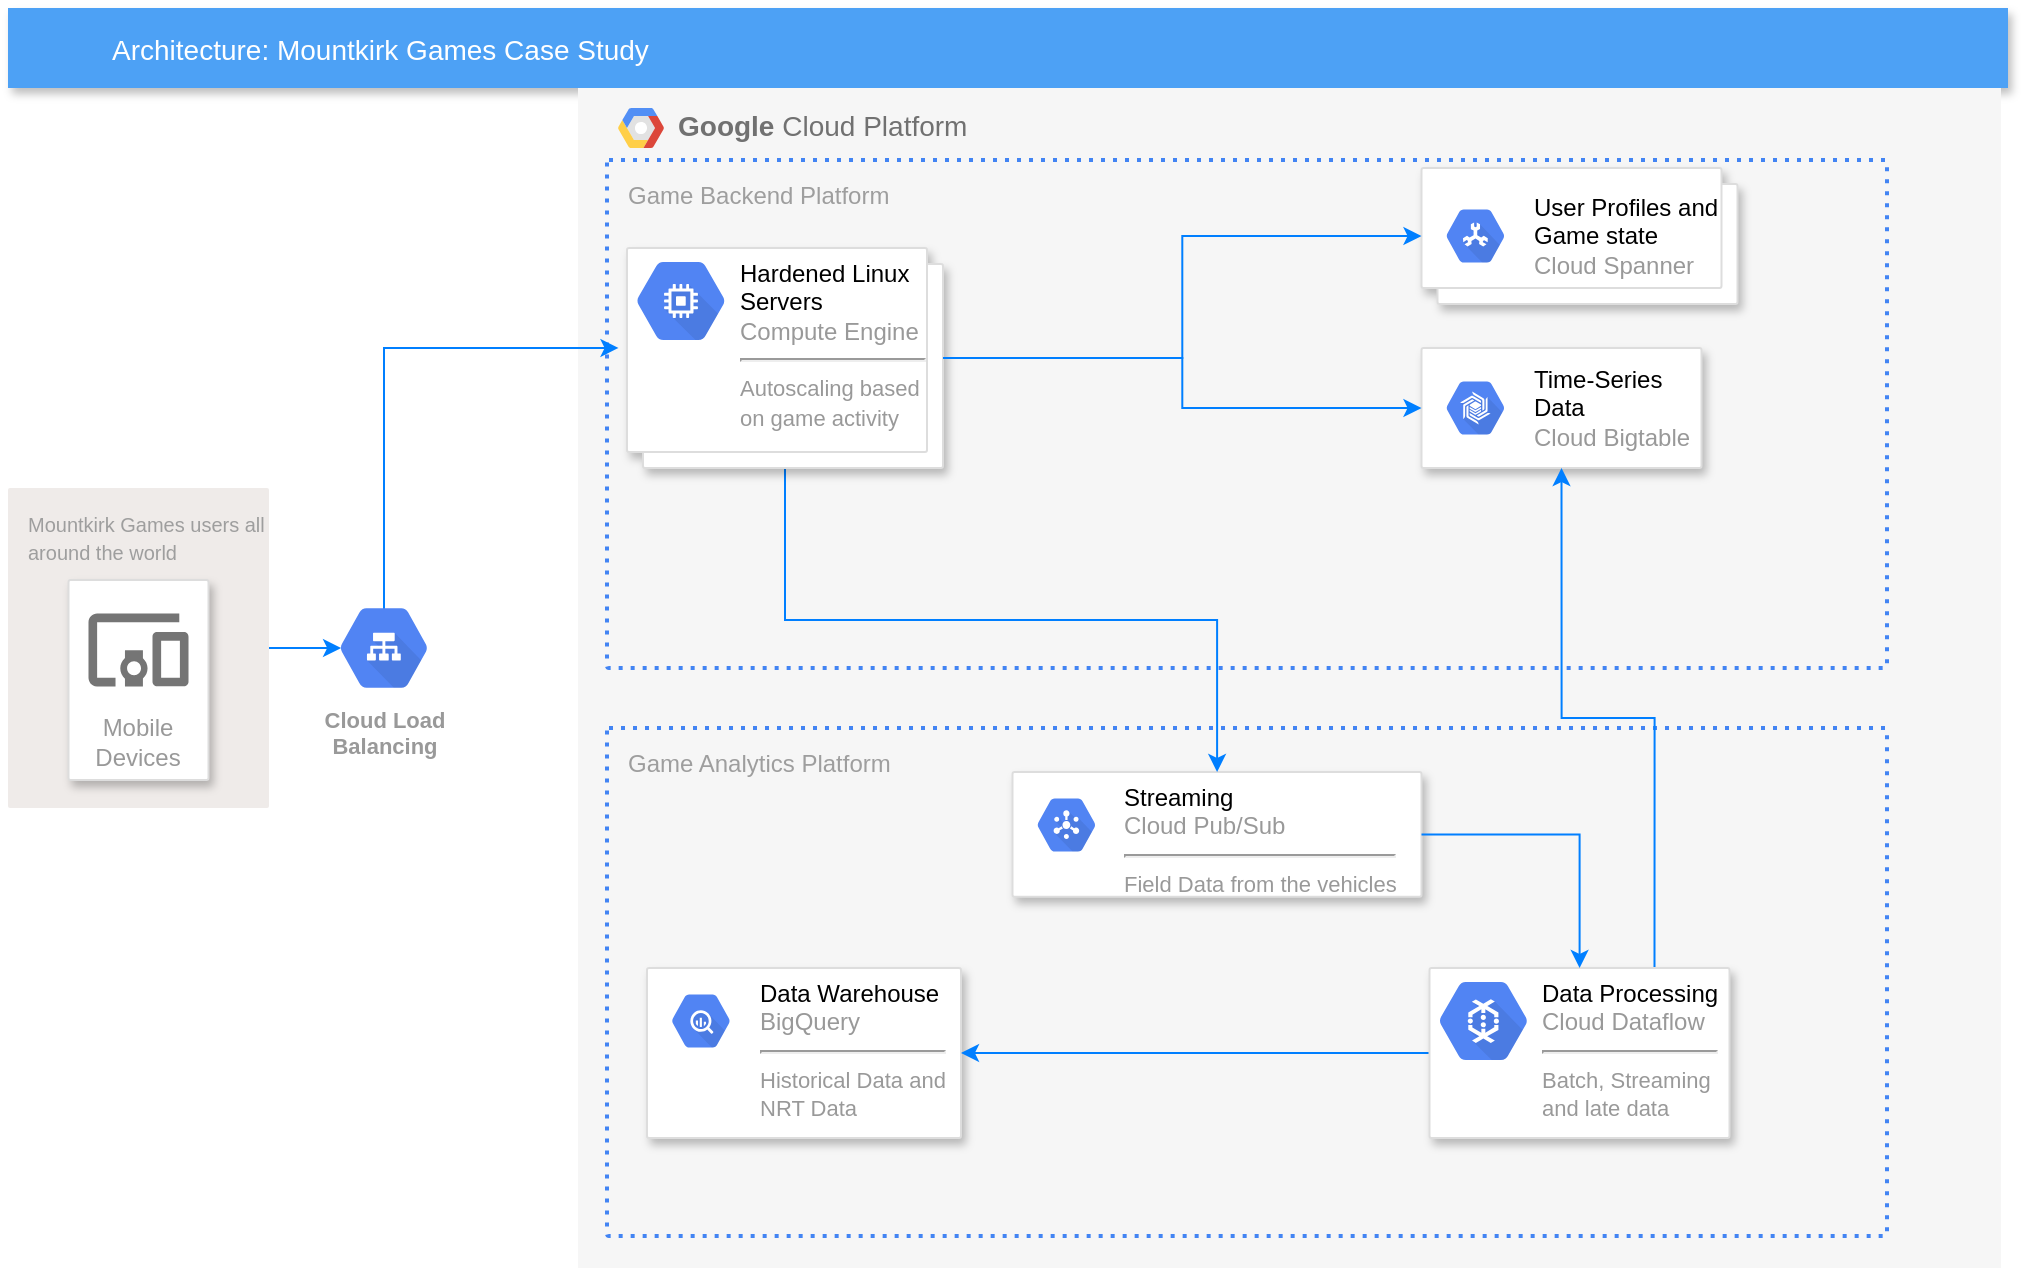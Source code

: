 <mxfile version="13.1.14" type="github">
  <diagram id="d1ab7348-05c3-a1e3-ca4d-12c340fd6b49" name="Page-1">
    <mxGraphModel dx="946" dy="565" grid="1" gridSize="10" guides="1" tooltips="1" connect="1" arrows="1" fold="1" page="1" pageScale="1" pageWidth="1169" pageHeight="827" background="#ffffff" math="0" shadow="0">
      <root>
        <mxCell id="0" />
        <mxCell id="1" parent="0" />
        <mxCell id="407" style="edgeStyle=orthogonalEdgeStyle;rounded=0;html=1;dashed=0;labelBackgroundColor=none;startArrow=none;startFill=0;startSize=4;endArrow=blockThin;endFill=1;endSize=4;strokeColor=#4284F3;strokeWidth=2;fontSize=12;" parent="1" edge="1">
          <mxGeometry relative="1" as="geometry">
            <Array as="points">
              <mxPoint x="648.5" y="550" />
              <mxPoint x="648.5" y="235" />
            </Array>
            <mxPoint x="680.5" y="235" as="targetPoint" />
          </mxGeometry>
        </mxCell>
        <mxCell id="409" style="edgeStyle=orthogonalEdgeStyle;rounded=0;html=1;dashed=0;labelBackgroundColor=none;startArrow=none;startFill=0;startSize=4;endArrow=blockThin;endFill=1;endSize=4;strokeColor=#4284F3;strokeWidth=2;fontSize=12;" parent="1" edge="1">
          <mxGeometry relative="1" as="geometry">
            <mxPoint x="759.5" y="200" as="sourcePoint" />
          </mxGeometry>
        </mxCell>
        <mxCell id="xwxbCeUritOEieoB_8Dk-433" value="Architecture: Mountkirk Games Case Study" style="fillColor=#4DA1F5;strokeColor=none;shadow=1;gradientColor=none;fontSize=14;align=left;spacingLeft=50;fontColor=#ffffff;" parent="1" vertex="1">
          <mxGeometry x="45" width="1000" height="40" as="geometry" />
        </mxCell>
        <mxCell id="isCxg0S9MCMh4zA0xf7g-409" value="" style="group" parent="1" vertex="1" connectable="0">
          <mxGeometry x="45" y="240" width="130.5" height="160" as="geometry" />
        </mxCell>
        <mxCell id="340" value="&lt;font style=&quot;font-size: 10px&quot;&gt;Mountkirk Games users all&lt;br&gt;around the world&lt;br&gt;&lt;/font&gt;" style="rounded=1;absoluteArcSize=1;arcSize=2;html=1;strokeColor=none;gradientColor=none;shadow=0;dashed=0;fontSize=12;fontColor=#9E9E9E;align=left;verticalAlign=top;spacing=10;spacingTop=-4;fillColor=#EFEBE9;" parent="isCxg0S9MCMh4zA0xf7g-409" vertex="1">
          <mxGeometry width="130.5" height="160" as="geometry" />
        </mxCell>
        <mxCell id="xwxbCeUritOEieoB_8Dk-444" value="Mobile Devices" style="strokeColor=#dddddd;shadow=1;strokeWidth=1;rounded=1;absoluteArcSize=1;arcSize=2;labelPosition=center;verticalLabelPosition=middle;align=center;verticalAlign=bottom;spacingLeft=0;fontColor=#999999;fontSize=12;whiteSpace=wrap;spacingBottom=2;" parent="isCxg0S9MCMh4zA0xf7g-409" vertex="1">
          <mxGeometry x="30.25" y="46" width="70" height="100" as="geometry" />
        </mxCell>
        <mxCell id="xwxbCeUritOEieoB_8Dk-445" value="" style="dashed=0;connectable=0;html=1;fillColor=#757575;strokeColor=none;shape=mxgraph.gcp2.mobile_devices;part=1;" parent="xwxbCeUritOEieoB_8Dk-444" vertex="1">
          <mxGeometry x="0.5" width="50" height="36.5" relative="1" as="geometry">
            <mxPoint x="-25" y="16.75" as="offset" />
          </mxGeometry>
        </mxCell>
        <mxCell id="oC8XXLY1Rj8nTh44MOHi-439" value="" style="group" vertex="1" connectable="0" parent="1">
          <mxGeometry x="330" y="40" width="711.5" height="590" as="geometry" />
        </mxCell>
        <mxCell id="2" value="&lt;b&gt;Google &lt;/b&gt;Cloud Platform" style="fillColor=#F6F6F6;strokeColor=none;shadow=0;gradientColor=none;fontSize=14;align=left;spacing=10;fontColor=#717171;9E9E9E;verticalAlign=top;spacingTop=-4;fontStyle=0;spacingLeft=40;html=1;" parent="oC8XXLY1Rj8nTh44MOHi-439" vertex="1">
          <mxGeometry width="711.5" height="590" as="geometry" />
        </mxCell>
        <mxCell id="3" value="" style="shape=mxgraph.gcp2.google_cloud_platform;fillColor=#F6F6F6;strokeColor=none;shadow=0;gradientColor=none;" parent="2" vertex="1">
          <mxGeometry width="23" height="20" relative="1" as="geometry">
            <mxPoint x="20" y="10" as="offset" />
          </mxGeometry>
        </mxCell>
        <mxCell id="oC8XXLY1Rj8nTh44MOHi-413" value="Game Backend Platform" style="rounded=1;absoluteArcSize=1;arcSize=2;html=1;strokeColor=#4284F3;gradientColor=none;shadow=0;dashed=1;fontSize=12;fontColor=#9E9E9E;align=left;verticalAlign=top;spacing=10;spacingTop=-4;fillColor=none;dashPattern=1 2;strokeWidth=2;" vertex="1" parent="2">
          <mxGeometry x="14.5" y="36" width="640" height="254" as="geometry" />
        </mxCell>
        <mxCell id="oC8XXLY1Rj8nTh44MOHi-416" value="Game Analytics Platform" style="rounded=1;absoluteArcSize=1;arcSize=2;html=1;strokeColor=#4284F3;gradientColor=none;shadow=0;dashed=1;fontSize=12;fontColor=#9E9E9E;align=left;verticalAlign=top;spacing=10;spacingTop=-4;fillColor=none;dashPattern=1 2;strokeWidth=2;" vertex="1" parent="2">
          <mxGeometry x="14.5" y="320" width="640" height="254" as="geometry" />
        </mxCell>
        <mxCell id="oC8XXLY1Rj8nTh44MOHi-414" value="" style="strokeColor=#dddddd;fillColor=#ffffff;shadow=1;strokeWidth=1;rounded=1;absoluteArcSize=1;arcSize=2;fontSize=12;fontColor=#9E9E9E;align=center;html=1;" vertex="1" parent="oC8XXLY1Rj8nTh44MOHi-439">
          <mxGeometry x="217.25" y="342" width="204.5" height="62.4" as="geometry" />
        </mxCell>
        <mxCell id="oC8XXLY1Rj8nTh44MOHi-415" value="&lt;font color=&quot;#000000&quot;&gt;Streaming&lt;/font&gt;&lt;br&gt;Cloud Pub/Sub&lt;hr&gt;&lt;span style=&quot;font-size: 11px&quot;&gt;Field Data from&amp;nbsp;&lt;/span&gt;&lt;font style=&quot;font-size: 11px&quot;&gt;the vehicles&lt;/font&gt;" style="dashed=0;connectable=0;html=1;fillColor=#5184F3;strokeColor=none;shape=mxgraph.gcp2.hexIcon;prIcon=cloud_pubsub;part=1;labelPosition=right;verticalLabelPosition=middle;align=left;verticalAlign=top;spacingLeft=5;fontColor=#999999;fontSize=12;spacingTop=-8;" vertex="1" parent="oC8XXLY1Rj8nTh44MOHi-414">
          <mxGeometry width="44" height="39" relative="1" as="geometry">
            <mxPoint x="5" y="7" as="offset" />
          </mxGeometry>
        </mxCell>
        <mxCell id="oC8XXLY1Rj8nTh44MOHi-426" style="edgeStyle=orthogonalEdgeStyle;rounded=0;orthogonalLoop=1;jettySize=auto;html=1;strokeColor=#007FFF;exitX=0.5;exitY=1;exitDx=0;exitDy=0;" edge="1" parent="oC8XXLY1Rj8nTh44MOHi-439" source="oC8XXLY1Rj8nTh44MOHi-417" target="oC8XXLY1Rj8nTh44MOHi-414">
          <mxGeometry relative="1" as="geometry" />
        </mxCell>
        <mxCell id="oC8XXLY1Rj8nTh44MOHi-417" value="" style="shape=mxgraph.gcp2.doubleRect;strokeColor=#dddddd;shadow=1;strokeWidth=1;" vertex="1" parent="oC8XXLY1Rj8nTh44MOHi-439">
          <mxGeometry x="24.5" y="80" width="158" height="110" as="geometry" />
        </mxCell>
        <mxCell id="oC8XXLY1Rj8nTh44MOHi-418" value="&lt;font color=&quot;#000000&quot;&gt;Hardened Linux &lt;br&gt;Servers&lt;br&gt;&lt;/font&gt;Compute Engine&lt;hr&gt;&lt;font style=&quot;font-size: 11px&quot;&gt;Autoscaling based&amp;nbsp;&lt;br&gt;on game activity&lt;br&gt;&lt;/font&gt;" style="dashed=0;connectable=0;html=1;fillColor=#5184F3;strokeColor=none;shape=mxgraph.gcp2.compute_engine;part=1;labelPosition=right;verticalLabelPosition=middle;align=left;verticalAlign=top;spacingLeft=5;fontColor=#999999;fontSize=12;spacingTop=-8;" vertex="1" parent="oC8XXLY1Rj8nTh44MOHi-417">
          <mxGeometry width="44" height="39" relative="1" as="geometry">
            <mxPoint x="5" y="7" as="offset" />
          </mxGeometry>
        </mxCell>
        <mxCell id="oC8XXLY1Rj8nTh44MOHi-422" value="" style="shape=mxgraph.gcp2.doubleRect;strokeColor=#dddddd;shadow=1;strokeWidth=1;" vertex="1" parent="oC8XXLY1Rj8nTh44MOHi-439">
          <mxGeometry x="421.75" y="40" width="158" height="68" as="geometry" />
        </mxCell>
        <mxCell id="oC8XXLY1Rj8nTh44MOHi-423" value="&lt;font color=&quot;#000000&quot;&gt;User Profiles and&lt;br&gt;Game state&lt;/font&gt;&lt;br&gt;Cloud Spanner" style="dashed=0;connectable=0;html=1;fillColor=#5184F3;strokeColor=none;shape=mxgraph.gcp2.hexIcon;prIcon=cloud_spanner;part=1;labelPosition=right;verticalLabelPosition=middle;align=left;verticalAlign=middle;spacingLeft=5;fontColor=#999999;fontSize=12;" vertex="1" parent="oC8XXLY1Rj8nTh44MOHi-422">
          <mxGeometry y="0.5" width="44" height="39" relative="1" as="geometry">
            <mxPoint x="5" y="-19.5" as="offset" />
          </mxGeometry>
        </mxCell>
        <mxCell id="oC8XXLY1Rj8nTh44MOHi-428" style="edgeStyle=orthogonalEdgeStyle;rounded=0;orthogonalLoop=1;jettySize=auto;html=1;strokeColor=#007FFF;" edge="1" parent="oC8XXLY1Rj8nTh44MOHi-439" source="oC8XXLY1Rj8nTh44MOHi-417" target="oC8XXLY1Rj8nTh44MOHi-422">
          <mxGeometry relative="1" as="geometry" />
        </mxCell>
        <mxCell id="oC8XXLY1Rj8nTh44MOHi-424" value="" style="strokeColor=#dddddd;fillColor=#ffffff;shadow=1;strokeWidth=1;rounded=1;absoluteArcSize=1;arcSize=2;fontSize=12;fontColor=#9E9E9E;align=center;html=1;" vertex="1" parent="oC8XXLY1Rj8nTh44MOHi-439">
          <mxGeometry x="34.5" y="440" width="157" height="85" as="geometry" />
        </mxCell>
        <mxCell id="oC8XXLY1Rj8nTh44MOHi-425" value="&lt;font color=&quot;#000000&quot;&gt;Data Warehouse&lt;/font&gt;&lt;br&gt;BigQuery&lt;hr&gt;&lt;font style=&quot;font-size: 11px&quot;&gt;Historical Data and&lt;br&gt;NRT Data&lt;br&gt;&lt;/font&gt;" style="dashed=0;connectable=0;html=1;fillColor=#5184F3;strokeColor=none;shape=mxgraph.gcp2.hexIcon;prIcon=bigquery;part=1;labelPosition=right;verticalLabelPosition=middle;align=left;verticalAlign=top;spacingLeft=5;fontColor=#999999;fontSize=12;spacingTop=-8;" vertex="1" parent="oC8XXLY1Rj8nTh44MOHi-424">
          <mxGeometry width="44" height="39" relative="1" as="geometry">
            <mxPoint x="5" y="7" as="offset" />
          </mxGeometry>
        </mxCell>
        <mxCell id="oC8XXLY1Rj8nTh44MOHi-429" value="" style="strokeColor=#dddddd;shadow=1;strokeWidth=1;rounded=1;absoluteArcSize=1;arcSize=2;" vertex="1" parent="oC8XXLY1Rj8nTh44MOHi-439">
          <mxGeometry x="421.75" y="130" width="140" height="60" as="geometry" />
        </mxCell>
        <mxCell id="oC8XXLY1Rj8nTh44MOHi-430" value="&lt;font color=&quot;#000000&quot;&gt;Time-Series&amp;nbsp;&lt;br&gt;Data&lt;/font&gt;&lt;br&gt;Cloud Bigtable" style="dashed=0;connectable=0;html=1;fillColor=#5184F3;strokeColor=none;shape=mxgraph.gcp2.hexIcon;prIcon=cloud_bigtable;part=1;labelPosition=right;verticalLabelPosition=middle;align=left;verticalAlign=middle;spacingLeft=5;fontColor=#999999;fontSize=12;" vertex="1" parent="oC8XXLY1Rj8nTh44MOHi-429">
          <mxGeometry y="0.5" width="44" height="39" relative="1" as="geometry">
            <mxPoint x="5" y="-19.5" as="offset" />
          </mxGeometry>
        </mxCell>
        <mxCell id="oC8XXLY1Rj8nTh44MOHi-431" style="edgeStyle=orthogonalEdgeStyle;rounded=0;orthogonalLoop=1;jettySize=auto;html=1;entryX=0;entryY=0.5;entryDx=0;entryDy=0;strokeColor=#007FFF;" edge="1" parent="oC8XXLY1Rj8nTh44MOHi-439" source="oC8XXLY1Rj8nTh44MOHi-417" target="oC8XXLY1Rj8nTh44MOHi-429">
          <mxGeometry relative="1" as="geometry" />
        </mxCell>
        <mxCell id="oC8XXLY1Rj8nTh44MOHi-436" style="edgeStyle=orthogonalEdgeStyle;rounded=0;orthogonalLoop=1;jettySize=auto;html=1;strokeColor=#007FFF;" edge="1" parent="oC8XXLY1Rj8nTh44MOHi-439" source="oC8XXLY1Rj8nTh44MOHi-433" target="oC8XXLY1Rj8nTh44MOHi-424">
          <mxGeometry relative="1" as="geometry" />
        </mxCell>
        <mxCell id="oC8XXLY1Rj8nTh44MOHi-437" style="edgeStyle=orthogonalEdgeStyle;rounded=0;orthogonalLoop=1;jettySize=auto;html=1;exitX=0.75;exitY=0;exitDx=0;exitDy=0;entryX=0.5;entryY=1;entryDx=0;entryDy=0;strokeColor=#007FFF;" edge="1" parent="oC8XXLY1Rj8nTh44MOHi-439" source="oC8XXLY1Rj8nTh44MOHi-433" target="oC8XXLY1Rj8nTh44MOHi-429">
          <mxGeometry relative="1" as="geometry" />
        </mxCell>
        <mxCell id="oC8XXLY1Rj8nTh44MOHi-433" value="" style="strokeColor=#dddddd;shadow=1;strokeWidth=1;rounded=1;absoluteArcSize=1;arcSize=2;" vertex="1" parent="oC8XXLY1Rj8nTh44MOHi-439">
          <mxGeometry x="425.75" y="440" width="150" height="85" as="geometry" />
        </mxCell>
        <mxCell id="oC8XXLY1Rj8nTh44MOHi-434" value="&lt;font color=&quot;#000000&quot;&gt;Data Processing&lt;/font&gt;&lt;br&gt;Cloud Dataflow&lt;hr&gt;&lt;font style=&quot;font-size: 11px&quot;&gt;Batch, Streaming&lt;br&gt;and late data&lt;br&gt;&lt;/font&gt;" style="dashed=0;connectable=0;html=1;fillColor=#5184F3;strokeColor=none;shape=mxgraph.gcp2.cloud_dataflow;part=1;labelPosition=right;verticalLabelPosition=middle;align=left;verticalAlign=top;spacingLeft=5;fontColor=#999999;fontSize=12;spacingTop=-8;" vertex="1" parent="oC8XXLY1Rj8nTh44MOHi-433">
          <mxGeometry width="44" height="39" relative="1" as="geometry">
            <mxPoint x="5" y="7" as="offset" />
          </mxGeometry>
        </mxCell>
        <mxCell id="oC8XXLY1Rj8nTh44MOHi-435" style="edgeStyle=orthogonalEdgeStyle;rounded=0;orthogonalLoop=1;jettySize=auto;html=1;strokeColor=#007FFF;" edge="1" parent="oC8XXLY1Rj8nTh44MOHi-439" source="oC8XXLY1Rj8nTh44MOHi-414" target="oC8XXLY1Rj8nTh44MOHi-433">
          <mxGeometry relative="1" as="geometry" />
        </mxCell>
        <mxCell id="oC8XXLY1Rj8nTh44MOHi-441" style="edgeStyle=orthogonalEdgeStyle;rounded=0;orthogonalLoop=1;jettySize=auto;html=1;entryX=0.009;entryY=0.37;entryDx=0;entryDy=0;entryPerimeter=0;strokeColor=#007FFF;exitX=0.561;exitY=0.329;exitDx=0;exitDy=0;exitPerimeter=0;" edge="1" parent="1" source="oC8XXLY1Rj8nTh44MOHi-440" target="oC8XXLY1Rj8nTh44MOHi-413">
          <mxGeometry relative="1" as="geometry">
            <Array as="points">
              <mxPoint x="233" y="310" />
              <mxPoint x="233" y="170" />
            </Array>
          </mxGeometry>
        </mxCell>
        <mxCell id="oC8XXLY1Rj8nTh44MOHi-440" value="Cloud Load&#xa;Balancing" style="html=1;fillColor=#5184F3;strokeColor=none;verticalAlign=top;labelPosition=center;verticalLabelPosition=bottom;align=center;spacingTop=-6;fontSize=11;fontStyle=1;fontColor=#999999;shape=mxgraph.gcp2.hexIcon;prIcon=cloud_load_balancing" vertex="1" parent="1">
          <mxGeometry x="200" y="290.75" width="66" height="58.5" as="geometry" />
        </mxCell>
        <mxCell id="oC8XXLY1Rj8nTh44MOHi-447" value="" style="edgeStyle=orthogonalEdgeStyle;rounded=0;orthogonalLoop=1;jettySize=auto;html=1;strokeColor=#007FFF;entryX=0.175;entryY=0.5;entryDx=0;entryDy=0;entryPerimeter=0;" edge="1" parent="1" source="340" target="oC8XXLY1Rj8nTh44MOHi-440">
          <mxGeometry relative="1" as="geometry" />
        </mxCell>
      </root>
    </mxGraphModel>
  </diagram>
</mxfile>
